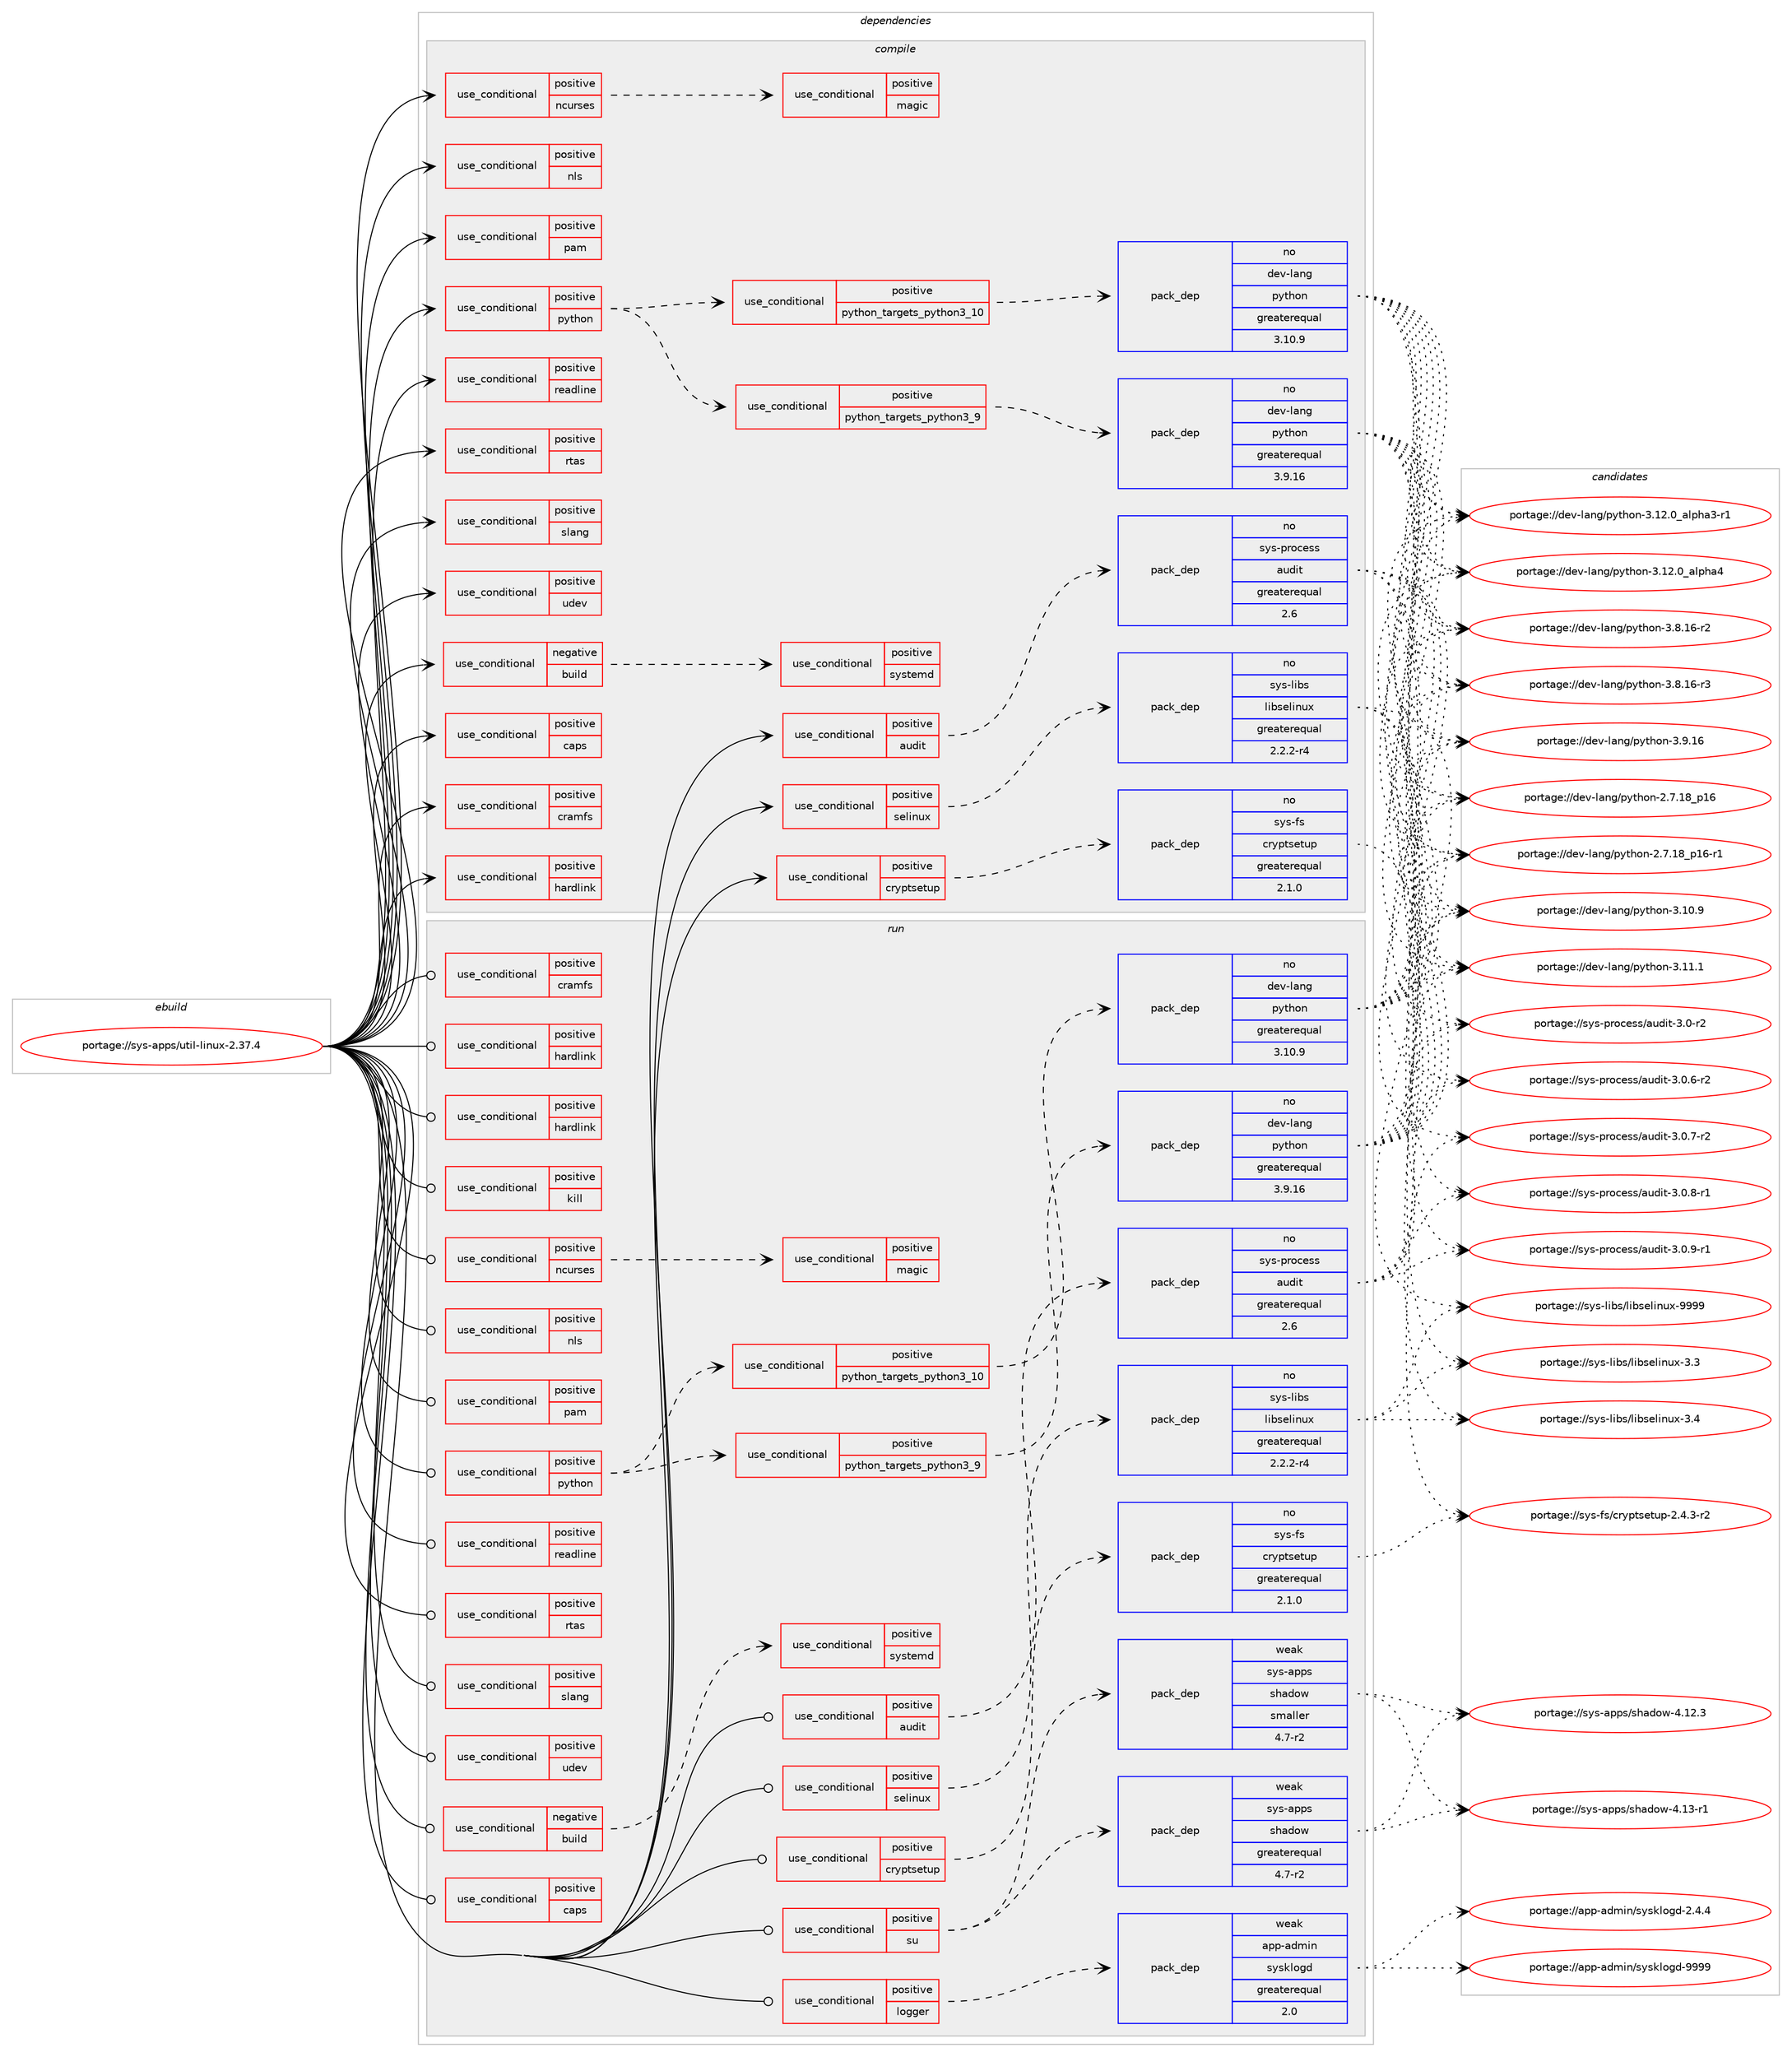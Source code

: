 digraph prolog {

# *************
# Graph options
# *************

newrank=true;
concentrate=true;
compound=true;
graph [rankdir=LR,fontname=Helvetica,fontsize=10,ranksep=1.5];#, ranksep=2.5, nodesep=0.2];
edge  [arrowhead=vee];
node  [fontname=Helvetica,fontsize=10];

# **********
# The ebuild
# **********

subgraph cluster_leftcol {
color=gray;
rank=same;
label=<<i>ebuild</i>>;
id [label="portage://sys-apps/util-linux-2.37.4", color=red, width=4, href="../sys-apps/util-linux-2.37.4.svg"];
}

# ****************
# The dependencies
# ****************

subgraph cluster_midcol {
color=gray;
label=<<i>dependencies</i>>;
subgraph cluster_compile {
fillcolor="#eeeeee";
style=filled;
label=<<i>compile</i>>;
subgraph cond3814 {
dependency5844 [label=<<TABLE BORDER="0" CELLBORDER="1" CELLSPACING="0" CELLPADDING="4"><TR><TD ROWSPAN="3" CELLPADDING="10">use_conditional</TD></TR><TR><TD>negative</TD></TR><TR><TD>build</TD></TR></TABLE>>, shape=none, color=red];
subgraph cond3815 {
dependency5845 [label=<<TABLE BORDER="0" CELLBORDER="1" CELLSPACING="0" CELLPADDING="4"><TR><TD ROWSPAN="3" CELLPADDING="10">use_conditional</TD></TR><TR><TD>positive</TD></TR><TR><TD>systemd</TD></TR></TABLE>>, shape=none, color=red];
# *** BEGIN UNKNOWN DEPENDENCY TYPE (TODO) ***
# dependency5845 -> package_dependency(portage://sys-apps/util-linux-2.37.4,install,no,sys-apps,systemd,none,[,,],[],[])
# *** END UNKNOWN DEPENDENCY TYPE (TODO) ***

}
dependency5844:e -> dependency5845:w [weight=20,style="dashed",arrowhead="vee"];
}
id:e -> dependency5844:w [weight=20,style="solid",arrowhead="vee"];
subgraph cond3816 {
dependency5846 [label=<<TABLE BORDER="0" CELLBORDER="1" CELLSPACING="0" CELLPADDING="4"><TR><TD ROWSPAN="3" CELLPADDING="10">use_conditional</TD></TR><TR><TD>positive</TD></TR><TR><TD>audit</TD></TR></TABLE>>, shape=none, color=red];
subgraph pack1978 {
dependency5847 [label=<<TABLE BORDER="0" CELLBORDER="1" CELLSPACING="0" CELLPADDING="4" WIDTH="220"><TR><TD ROWSPAN="6" CELLPADDING="30">pack_dep</TD></TR><TR><TD WIDTH="110">no</TD></TR><TR><TD>sys-process</TD></TR><TR><TD>audit</TD></TR><TR><TD>greaterequal</TD></TR><TR><TD>2.6</TD></TR></TABLE>>, shape=none, color=blue];
}
dependency5846:e -> dependency5847:w [weight=20,style="dashed",arrowhead="vee"];
}
id:e -> dependency5846:w [weight=20,style="solid",arrowhead="vee"];
subgraph cond3817 {
dependency5848 [label=<<TABLE BORDER="0" CELLBORDER="1" CELLSPACING="0" CELLPADDING="4"><TR><TD ROWSPAN="3" CELLPADDING="10">use_conditional</TD></TR><TR><TD>positive</TD></TR><TR><TD>caps</TD></TR></TABLE>>, shape=none, color=red];
# *** BEGIN UNKNOWN DEPENDENCY TYPE (TODO) ***
# dependency5848 -> package_dependency(portage://sys-apps/util-linux-2.37.4,install,no,sys-libs,libcap-ng,none,[,,],[],[])
# *** END UNKNOWN DEPENDENCY TYPE (TODO) ***

}
id:e -> dependency5848:w [weight=20,style="solid",arrowhead="vee"];
subgraph cond3818 {
dependency5849 [label=<<TABLE BORDER="0" CELLBORDER="1" CELLSPACING="0" CELLPADDING="4"><TR><TD ROWSPAN="3" CELLPADDING="10">use_conditional</TD></TR><TR><TD>positive</TD></TR><TR><TD>cramfs</TD></TR></TABLE>>, shape=none, color=red];
# *** BEGIN UNKNOWN DEPENDENCY TYPE (TODO) ***
# dependency5849 -> package_dependency(portage://sys-apps/util-linux-2.37.4,install,no,sys-libs,zlib,none,[,,],any_same_slot,[])
# *** END UNKNOWN DEPENDENCY TYPE (TODO) ***

}
id:e -> dependency5849:w [weight=20,style="solid",arrowhead="vee"];
subgraph cond3819 {
dependency5850 [label=<<TABLE BORDER="0" CELLBORDER="1" CELLSPACING="0" CELLPADDING="4"><TR><TD ROWSPAN="3" CELLPADDING="10">use_conditional</TD></TR><TR><TD>positive</TD></TR><TR><TD>cryptsetup</TD></TR></TABLE>>, shape=none, color=red];
subgraph pack1979 {
dependency5851 [label=<<TABLE BORDER="0" CELLBORDER="1" CELLSPACING="0" CELLPADDING="4" WIDTH="220"><TR><TD ROWSPAN="6" CELLPADDING="30">pack_dep</TD></TR><TR><TD WIDTH="110">no</TD></TR><TR><TD>sys-fs</TD></TR><TR><TD>cryptsetup</TD></TR><TR><TD>greaterequal</TD></TR><TR><TD>2.1.0</TD></TR></TABLE>>, shape=none, color=blue];
}
dependency5850:e -> dependency5851:w [weight=20,style="dashed",arrowhead="vee"];
}
id:e -> dependency5850:w [weight=20,style="solid",arrowhead="vee"];
subgraph cond3820 {
dependency5852 [label=<<TABLE BORDER="0" CELLBORDER="1" CELLSPACING="0" CELLPADDING="4"><TR><TD ROWSPAN="3" CELLPADDING="10">use_conditional</TD></TR><TR><TD>positive</TD></TR><TR><TD>hardlink</TD></TR></TABLE>>, shape=none, color=red];
# *** BEGIN UNKNOWN DEPENDENCY TYPE (TODO) ***
# dependency5852 -> package_dependency(portage://sys-apps/util-linux-2.37.4,install,no,dev-libs,libpcre2,none,[,,],any_same_slot,[])
# *** END UNKNOWN DEPENDENCY TYPE (TODO) ***

}
id:e -> dependency5852:w [weight=20,style="solid",arrowhead="vee"];
subgraph cond3821 {
dependency5853 [label=<<TABLE BORDER="0" CELLBORDER="1" CELLSPACING="0" CELLPADDING="4"><TR><TD ROWSPAN="3" CELLPADDING="10">use_conditional</TD></TR><TR><TD>positive</TD></TR><TR><TD>ncurses</TD></TR></TABLE>>, shape=none, color=red];
# *** BEGIN UNKNOWN DEPENDENCY TYPE (TODO) ***
# dependency5853 -> package_dependency(portage://sys-apps/util-linux-2.37.4,install,no,sys-libs,ncurses,none,[,,],any_same_slot,[use(optenable(unicode),positive)])
# *** END UNKNOWN DEPENDENCY TYPE (TODO) ***

subgraph cond3822 {
dependency5854 [label=<<TABLE BORDER="0" CELLBORDER="1" CELLSPACING="0" CELLPADDING="4"><TR><TD ROWSPAN="3" CELLPADDING="10">use_conditional</TD></TR><TR><TD>positive</TD></TR><TR><TD>magic</TD></TR></TABLE>>, shape=none, color=red];
# *** BEGIN UNKNOWN DEPENDENCY TYPE (TODO) ***
# dependency5854 -> package_dependency(portage://sys-apps/util-linux-2.37.4,install,no,sys-apps,file,none,[,,],[slot(0),equal],[])
# *** END UNKNOWN DEPENDENCY TYPE (TODO) ***

}
dependency5853:e -> dependency5854:w [weight=20,style="dashed",arrowhead="vee"];
}
id:e -> dependency5853:w [weight=20,style="solid",arrowhead="vee"];
subgraph cond3823 {
dependency5855 [label=<<TABLE BORDER="0" CELLBORDER="1" CELLSPACING="0" CELLPADDING="4"><TR><TD ROWSPAN="3" CELLPADDING="10">use_conditional</TD></TR><TR><TD>positive</TD></TR><TR><TD>nls</TD></TR></TABLE>>, shape=none, color=red];
# *** BEGIN UNKNOWN DEPENDENCY TYPE (TODO) ***
# dependency5855 -> package_dependency(portage://sys-apps/util-linux-2.37.4,install,no,virtual,libintl,none,[,,],[],[use(optenable(abi_x86_32),negative),use(optenable(abi_x86_64),negative),use(optenable(abi_x86_x32),negative),use(optenable(abi_mips_n32),negative),use(optenable(abi_mips_n64),negative),use(optenable(abi_mips_o32),negative),use(optenable(abi_s390_32),negative),use(optenable(abi_s390_64),negative)])
# *** END UNKNOWN DEPENDENCY TYPE (TODO) ***

}
id:e -> dependency5855:w [weight=20,style="solid",arrowhead="vee"];
subgraph cond3824 {
dependency5856 [label=<<TABLE BORDER="0" CELLBORDER="1" CELLSPACING="0" CELLPADDING="4"><TR><TD ROWSPAN="3" CELLPADDING="10">use_conditional</TD></TR><TR><TD>positive</TD></TR><TR><TD>pam</TD></TR></TABLE>>, shape=none, color=red];
# *** BEGIN UNKNOWN DEPENDENCY TYPE (TODO) ***
# dependency5856 -> package_dependency(portage://sys-apps/util-linux-2.37.4,install,no,sys-libs,pam,none,[,,],[],[])
# *** END UNKNOWN DEPENDENCY TYPE (TODO) ***

}
id:e -> dependency5856:w [weight=20,style="solid",arrowhead="vee"];
subgraph cond3825 {
dependency5857 [label=<<TABLE BORDER="0" CELLBORDER="1" CELLSPACING="0" CELLPADDING="4"><TR><TD ROWSPAN="3" CELLPADDING="10">use_conditional</TD></TR><TR><TD>positive</TD></TR><TR><TD>python</TD></TR></TABLE>>, shape=none, color=red];
subgraph cond3826 {
dependency5858 [label=<<TABLE BORDER="0" CELLBORDER="1" CELLSPACING="0" CELLPADDING="4"><TR><TD ROWSPAN="3" CELLPADDING="10">use_conditional</TD></TR><TR><TD>positive</TD></TR><TR><TD>python_targets_python3_9</TD></TR></TABLE>>, shape=none, color=red];
subgraph pack1980 {
dependency5859 [label=<<TABLE BORDER="0" CELLBORDER="1" CELLSPACING="0" CELLPADDING="4" WIDTH="220"><TR><TD ROWSPAN="6" CELLPADDING="30">pack_dep</TD></TR><TR><TD WIDTH="110">no</TD></TR><TR><TD>dev-lang</TD></TR><TR><TD>python</TD></TR><TR><TD>greaterequal</TD></TR><TR><TD>3.9.16</TD></TR></TABLE>>, shape=none, color=blue];
}
dependency5858:e -> dependency5859:w [weight=20,style="dashed",arrowhead="vee"];
}
dependency5857:e -> dependency5858:w [weight=20,style="dashed",arrowhead="vee"];
subgraph cond3827 {
dependency5860 [label=<<TABLE BORDER="0" CELLBORDER="1" CELLSPACING="0" CELLPADDING="4"><TR><TD ROWSPAN="3" CELLPADDING="10">use_conditional</TD></TR><TR><TD>positive</TD></TR><TR><TD>python_targets_python3_10</TD></TR></TABLE>>, shape=none, color=red];
subgraph pack1981 {
dependency5861 [label=<<TABLE BORDER="0" CELLBORDER="1" CELLSPACING="0" CELLPADDING="4" WIDTH="220"><TR><TD ROWSPAN="6" CELLPADDING="30">pack_dep</TD></TR><TR><TD WIDTH="110">no</TD></TR><TR><TD>dev-lang</TD></TR><TR><TD>python</TD></TR><TR><TD>greaterequal</TD></TR><TR><TD>3.10.9</TD></TR></TABLE>>, shape=none, color=blue];
}
dependency5860:e -> dependency5861:w [weight=20,style="dashed",arrowhead="vee"];
}
dependency5857:e -> dependency5860:w [weight=20,style="dashed",arrowhead="vee"];
}
id:e -> dependency5857:w [weight=20,style="solid",arrowhead="vee"];
subgraph cond3828 {
dependency5862 [label=<<TABLE BORDER="0" CELLBORDER="1" CELLSPACING="0" CELLPADDING="4"><TR><TD ROWSPAN="3" CELLPADDING="10">use_conditional</TD></TR><TR><TD>positive</TD></TR><TR><TD>readline</TD></TR></TABLE>>, shape=none, color=red];
# *** BEGIN UNKNOWN DEPENDENCY TYPE (TODO) ***
# dependency5862 -> package_dependency(portage://sys-apps/util-linux-2.37.4,install,no,sys-libs,readline,none,[,,],[slot(0),equal],[])
# *** END UNKNOWN DEPENDENCY TYPE (TODO) ***

}
id:e -> dependency5862:w [weight=20,style="solid",arrowhead="vee"];
subgraph cond3829 {
dependency5863 [label=<<TABLE BORDER="0" CELLBORDER="1" CELLSPACING="0" CELLPADDING="4"><TR><TD ROWSPAN="3" CELLPADDING="10">use_conditional</TD></TR><TR><TD>positive</TD></TR><TR><TD>rtas</TD></TR></TABLE>>, shape=none, color=red];
# *** BEGIN UNKNOWN DEPENDENCY TYPE (TODO) ***
# dependency5863 -> package_dependency(portage://sys-apps/util-linux-2.37.4,install,no,sys-libs,librtas,none,[,,],[],[])
# *** END UNKNOWN DEPENDENCY TYPE (TODO) ***

}
id:e -> dependency5863:w [weight=20,style="solid",arrowhead="vee"];
subgraph cond3830 {
dependency5864 [label=<<TABLE BORDER="0" CELLBORDER="1" CELLSPACING="0" CELLPADDING="4"><TR><TD ROWSPAN="3" CELLPADDING="10">use_conditional</TD></TR><TR><TD>positive</TD></TR><TR><TD>selinux</TD></TR></TABLE>>, shape=none, color=red];
subgraph pack1982 {
dependency5865 [label=<<TABLE BORDER="0" CELLBORDER="1" CELLSPACING="0" CELLPADDING="4" WIDTH="220"><TR><TD ROWSPAN="6" CELLPADDING="30">pack_dep</TD></TR><TR><TD WIDTH="110">no</TD></TR><TR><TD>sys-libs</TD></TR><TR><TD>libselinux</TD></TR><TR><TD>greaterequal</TD></TR><TR><TD>2.2.2-r4</TD></TR></TABLE>>, shape=none, color=blue];
}
dependency5864:e -> dependency5865:w [weight=20,style="dashed",arrowhead="vee"];
}
id:e -> dependency5864:w [weight=20,style="solid",arrowhead="vee"];
subgraph cond3831 {
dependency5866 [label=<<TABLE BORDER="0" CELLBORDER="1" CELLSPACING="0" CELLPADDING="4"><TR><TD ROWSPAN="3" CELLPADDING="10">use_conditional</TD></TR><TR><TD>positive</TD></TR><TR><TD>slang</TD></TR></TABLE>>, shape=none, color=red];
# *** BEGIN UNKNOWN DEPENDENCY TYPE (TODO) ***
# dependency5866 -> package_dependency(portage://sys-apps/util-linux-2.37.4,install,no,sys-libs,slang,none,[,,],[],[])
# *** END UNKNOWN DEPENDENCY TYPE (TODO) ***

}
id:e -> dependency5866:w [weight=20,style="solid",arrowhead="vee"];
subgraph cond3832 {
dependency5867 [label=<<TABLE BORDER="0" CELLBORDER="1" CELLSPACING="0" CELLPADDING="4"><TR><TD ROWSPAN="3" CELLPADDING="10">use_conditional</TD></TR><TR><TD>positive</TD></TR><TR><TD>udev</TD></TR></TABLE>>, shape=none, color=red];
# *** BEGIN UNKNOWN DEPENDENCY TYPE (TODO) ***
# dependency5867 -> package_dependency(portage://sys-apps/util-linux-2.37.4,install,no,virtual,libudev,none,[,,],any_same_slot,[])
# *** END UNKNOWN DEPENDENCY TYPE (TODO) ***

}
id:e -> dependency5867:w [weight=20,style="solid",arrowhead="vee"];
# *** BEGIN UNKNOWN DEPENDENCY TYPE (TODO) ***
# id -> package_dependency(portage://sys-apps/util-linux-2.37.4,install,no,virtual,libcrypt,none,[,,],any_same_slot,[])
# *** END UNKNOWN DEPENDENCY TYPE (TODO) ***

# *** BEGIN UNKNOWN DEPENDENCY TYPE (TODO) ***
# id -> package_dependency(portage://sys-apps/util-linux-2.37.4,install,no,virtual,os-headers,none,[,,],[],[])
# *** END UNKNOWN DEPENDENCY TYPE (TODO) ***

}
subgraph cluster_compileandrun {
fillcolor="#eeeeee";
style=filled;
label=<<i>compile and run</i>>;
}
subgraph cluster_run {
fillcolor="#eeeeee";
style=filled;
label=<<i>run</i>>;
subgraph cond3833 {
dependency5868 [label=<<TABLE BORDER="0" CELLBORDER="1" CELLSPACING="0" CELLPADDING="4"><TR><TD ROWSPAN="3" CELLPADDING="10">use_conditional</TD></TR><TR><TD>negative</TD></TR><TR><TD>build</TD></TR></TABLE>>, shape=none, color=red];
subgraph cond3834 {
dependency5869 [label=<<TABLE BORDER="0" CELLBORDER="1" CELLSPACING="0" CELLPADDING="4"><TR><TD ROWSPAN="3" CELLPADDING="10">use_conditional</TD></TR><TR><TD>positive</TD></TR><TR><TD>systemd</TD></TR></TABLE>>, shape=none, color=red];
# *** BEGIN UNKNOWN DEPENDENCY TYPE (TODO) ***
# dependency5869 -> package_dependency(portage://sys-apps/util-linux-2.37.4,run,no,sys-apps,systemd,none,[,,],[],[])
# *** END UNKNOWN DEPENDENCY TYPE (TODO) ***

}
dependency5868:e -> dependency5869:w [weight=20,style="dashed",arrowhead="vee"];
}
id:e -> dependency5868:w [weight=20,style="solid",arrowhead="odot"];
subgraph cond3835 {
dependency5870 [label=<<TABLE BORDER="0" CELLBORDER="1" CELLSPACING="0" CELLPADDING="4"><TR><TD ROWSPAN="3" CELLPADDING="10">use_conditional</TD></TR><TR><TD>positive</TD></TR><TR><TD>audit</TD></TR></TABLE>>, shape=none, color=red];
subgraph pack1983 {
dependency5871 [label=<<TABLE BORDER="0" CELLBORDER="1" CELLSPACING="0" CELLPADDING="4" WIDTH="220"><TR><TD ROWSPAN="6" CELLPADDING="30">pack_dep</TD></TR><TR><TD WIDTH="110">no</TD></TR><TR><TD>sys-process</TD></TR><TR><TD>audit</TD></TR><TR><TD>greaterequal</TD></TR><TR><TD>2.6</TD></TR></TABLE>>, shape=none, color=blue];
}
dependency5870:e -> dependency5871:w [weight=20,style="dashed",arrowhead="vee"];
}
id:e -> dependency5870:w [weight=20,style="solid",arrowhead="odot"];
subgraph cond3836 {
dependency5872 [label=<<TABLE BORDER="0" CELLBORDER="1" CELLSPACING="0" CELLPADDING="4"><TR><TD ROWSPAN="3" CELLPADDING="10">use_conditional</TD></TR><TR><TD>positive</TD></TR><TR><TD>caps</TD></TR></TABLE>>, shape=none, color=red];
# *** BEGIN UNKNOWN DEPENDENCY TYPE (TODO) ***
# dependency5872 -> package_dependency(portage://sys-apps/util-linux-2.37.4,run,no,sys-libs,libcap-ng,none,[,,],[],[])
# *** END UNKNOWN DEPENDENCY TYPE (TODO) ***

}
id:e -> dependency5872:w [weight=20,style="solid",arrowhead="odot"];
subgraph cond3837 {
dependency5873 [label=<<TABLE BORDER="0" CELLBORDER="1" CELLSPACING="0" CELLPADDING="4"><TR><TD ROWSPAN="3" CELLPADDING="10">use_conditional</TD></TR><TR><TD>positive</TD></TR><TR><TD>cramfs</TD></TR></TABLE>>, shape=none, color=red];
# *** BEGIN UNKNOWN DEPENDENCY TYPE (TODO) ***
# dependency5873 -> package_dependency(portage://sys-apps/util-linux-2.37.4,run,no,sys-libs,zlib,none,[,,],any_same_slot,[])
# *** END UNKNOWN DEPENDENCY TYPE (TODO) ***

}
id:e -> dependency5873:w [weight=20,style="solid",arrowhead="odot"];
subgraph cond3838 {
dependency5874 [label=<<TABLE BORDER="0" CELLBORDER="1" CELLSPACING="0" CELLPADDING="4"><TR><TD ROWSPAN="3" CELLPADDING="10">use_conditional</TD></TR><TR><TD>positive</TD></TR><TR><TD>cryptsetup</TD></TR></TABLE>>, shape=none, color=red];
subgraph pack1984 {
dependency5875 [label=<<TABLE BORDER="0" CELLBORDER="1" CELLSPACING="0" CELLPADDING="4" WIDTH="220"><TR><TD ROWSPAN="6" CELLPADDING="30">pack_dep</TD></TR><TR><TD WIDTH="110">no</TD></TR><TR><TD>sys-fs</TD></TR><TR><TD>cryptsetup</TD></TR><TR><TD>greaterequal</TD></TR><TR><TD>2.1.0</TD></TR></TABLE>>, shape=none, color=blue];
}
dependency5874:e -> dependency5875:w [weight=20,style="dashed",arrowhead="vee"];
}
id:e -> dependency5874:w [weight=20,style="solid",arrowhead="odot"];
subgraph cond3839 {
dependency5876 [label=<<TABLE BORDER="0" CELLBORDER="1" CELLSPACING="0" CELLPADDING="4"><TR><TD ROWSPAN="3" CELLPADDING="10">use_conditional</TD></TR><TR><TD>positive</TD></TR><TR><TD>hardlink</TD></TR></TABLE>>, shape=none, color=red];
# *** BEGIN UNKNOWN DEPENDENCY TYPE (TODO) ***
# dependency5876 -> package_dependency(portage://sys-apps/util-linux-2.37.4,run,no,dev-libs,libpcre2,none,[,,],any_same_slot,[])
# *** END UNKNOWN DEPENDENCY TYPE (TODO) ***

}
id:e -> dependency5876:w [weight=20,style="solid",arrowhead="odot"];
subgraph cond3840 {
dependency5877 [label=<<TABLE BORDER="0" CELLBORDER="1" CELLSPACING="0" CELLPADDING="4"><TR><TD ROWSPAN="3" CELLPADDING="10">use_conditional</TD></TR><TR><TD>positive</TD></TR><TR><TD>hardlink</TD></TR></TABLE>>, shape=none, color=red];
# *** BEGIN UNKNOWN DEPENDENCY TYPE (TODO) ***
# dependency5877 -> package_dependency(portage://sys-apps/util-linux-2.37.4,run,weak,app-arch,hardlink,none,[,,],[],[])
# *** END UNKNOWN DEPENDENCY TYPE (TODO) ***

}
id:e -> dependency5877:w [weight=20,style="solid",arrowhead="odot"];
subgraph cond3841 {
dependency5878 [label=<<TABLE BORDER="0" CELLBORDER="1" CELLSPACING="0" CELLPADDING="4"><TR><TD ROWSPAN="3" CELLPADDING="10">use_conditional</TD></TR><TR><TD>positive</TD></TR><TR><TD>kill</TD></TR></TABLE>>, shape=none, color=red];
# *** BEGIN UNKNOWN DEPENDENCY TYPE (TODO) ***
# dependency5878 -> package_dependency(portage://sys-apps/util-linux-2.37.4,run,weak,sys-apps,coreutils,none,[,,],[],[use(enable(kill),none)])
# *** END UNKNOWN DEPENDENCY TYPE (TODO) ***

# *** BEGIN UNKNOWN DEPENDENCY TYPE (TODO) ***
# dependency5878 -> package_dependency(portage://sys-apps/util-linux-2.37.4,run,weak,sys-process,procps,none,[,,],[],[use(enable(kill),none)])
# *** END UNKNOWN DEPENDENCY TYPE (TODO) ***

}
id:e -> dependency5878:w [weight=20,style="solid",arrowhead="odot"];
subgraph cond3842 {
dependency5879 [label=<<TABLE BORDER="0" CELLBORDER="1" CELLSPACING="0" CELLPADDING="4"><TR><TD ROWSPAN="3" CELLPADDING="10">use_conditional</TD></TR><TR><TD>positive</TD></TR><TR><TD>logger</TD></TR></TABLE>>, shape=none, color=red];
subgraph pack1985 {
dependency5880 [label=<<TABLE BORDER="0" CELLBORDER="1" CELLSPACING="0" CELLPADDING="4" WIDTH="220"><TR><TD ROWSPAN="6" CELLPADDING="30">pack_dep</TD></TR><TR><TD WIDTH="110">weak</TD></TR><TR><TD>app-admin</TD></TR><TR><TD>sysklogd</TD></TR><TR><TD>greaterequal</TD></TR><TR><TD>2.0</TD></TR></TABLE>>, shape=none, color=blue];
}
dependency5879:e -> dependency5880:w [weight=20,style="dashed",arrowhead="vee"];
}
id:e -> dependency5879:w [weight=20,style="solid",arrowhead="odot"];
subgraph cond3843 {
dependency5881 [label=<<TABLE BORDER="0" CELLBORDER="1" CELLSPACING="0" CELLPADDING="4"><TR><TD ROWSPAN="3" CELLPADDING="10">use_conditional</TD></TR><TR><TD>positive</TD></TR><TR><TD>ncurses</TD></TR></TABLE>>, shape=none, color=red];
# *** BEGIN UNKNOWN DEPENDENCY TYPE (TODO) ***
# dependency5881 -> package_dependency(portage://sys-apps/util-linux-2.37.4,run,no,sys-libs,ncurses,none,[,,],any_same_slot,[use(optenable(unicode),positive)])
# *** END UNKNOWN DEPENDENCY TYPE (TODO) ***

subgraph cond3844 {
dependency5882 [label=<<TABLE BORDER="0" CELLBORDER="1" CELLSPACING="0" CELLPADDING="4"><TR><TD ROWSPAN="3" CELLPADDING="10">use_conditional</TD></TR><TR><TD>positive</TD></TR><TR><TD>magic</TD></TR></TABLE>>, shape=none, color=red];
# *** BEGIN UNKNOWN DEPENDENCY TYPE (TODO) ***
# dependency5882 -> package_dependency(portage://sys-apps/util-linux-2.37.4,run,no,sys-apps,file,none,[,,],[slot(0),equal],[])
# *** END UNKNOWN DEPENDENCY TYPE (TODO) ***

}
dependency5881:e -> dependency5882:w [weight=20,style="dashed",arrowhead="vee"];
}
id:e -> dependency5881:w [weight=20,style="solid",arrowhead="odot"];
subgraph cond3845 {
dependency5883 [label=<<TABLE BORDER="0" CELLBORDER="1" CELLSPACING="0" CELLPADDING="4"><TR><TD ROWSPAN="3" CELLPADDING="10">use_conditional</TD></TR><TR><TD>positive</TD></TR><TR><TD>nls</TD></TR></TABLE>>, shape=none, color=red];
# *** BEGIN UNKNOWN DEPENDENCY TYPE (TODO) ***
# dependency5883 -> package_dependency(portage://sys-apps/util-linux-2.37.4,run,no,virtual,libintl,none,[,,],[],[use(optenable(abi_x86_32),negative),use(optenable(abi_x86_64),negative),use(optenable(abi_x86_x32),negative),use(optenable(abi_mips_n32),negative),use(optenable(abi_mips_n64),negative),use(optenable(abi_mips_o32),negative),use(optenable(abi_s390_32),negative),use(optenable(abi_s390_64),negative)])
# *** END UNKNOWN DEPENDENCY TYPE (TODO) ***

}
id:e -> dependency5883:w [weight=20,style="solid",arrowhead="odot"];
subgraph cond3846 {
dependency5884 [label=<<TABLE BORDER="0" CELLBORDER="1" CELLSPACING="0" CELLPADDING="4"><TR><TD ROWSPAN="3" CELLPADDING="10">use_conditional</TD></TR><TR><TD>positive</TD></TR><TR><TD>pam</TD></TR></TABLE>>, shape=none, color=red];
# *** BEGIN UNKNOWN DEPENDENCY TYPE (TODO) ***
# dependency5884 -> package_dependency(portage://sys-apps/util-linux-2.37.4,run,no,sys-libs,pam,none,[,,],[],[])
# *** END UNKNOWN DEPENDENCY TYPE (TODO) ***

}
id:e -> dependency5884:w [weight=20,style="solid",arrowhead="odot"];
subgraph cond3847 {
dependency5885 [label=<<TABLE BORDER="0" CELLBORDER="1" CELLSPACING="0" CELLPADDING="4"><TR><TD ROWSPAN="3" CELLPADDING="10">use_conditional</TD></TR><TR><TD>positive</TD></TR><TR><TD>python</TD></TR></TABLE>>, shape=none, color=red];
subgraph cond3848 {
dependency5886 [label=<<TABLE BORDER="0" CELLBORDER="1" CELLSPACING="0" CELLPADDING="4"><TR><TD ROWSPAN="3" CELLPADDING="10">use_conditional</TD></TR><TR><TD>positive</TD></TR><TR><TD>python_targets_python3_9</TD></TR></TABLE>>, shape=none, color=red];
subgraph pack1986 {
dependency5887 [label=<<TABLE BORDER="0" CELLBORDER="1" CELLSPACING="0" CELLPADDING="4" WIDTH="220"><TR><TD ROWSPAN="6" CELLPADDING="30">pack_dep</TD></TR><TR><TD WIDTH="110">no</TD></TR><TR><TD>dev-lang</TD></TR><TR><TD>python</TD></TR><TR><TD>greaterequal</TD></TR><TR><TD>3.9.16</TD></TR></TABLE>>, shape=none, color=blue];
}
dependency5886:e -> dependency5887:w [weight=20,style="dashed",arrowhead="vee"];
}
dependency5885:e -> dependency5886:w [weight=20,style="dashed",arrowhead="vee"];
subgraph cond3849 {
dependency5888 [label=<<TABLE BORDER="0" CELLBORDER="1" CELLSPACING="0" CELLPADDING="4"><TR><TD ROWSPAN="3" CELLPADDING="10">use_conditional</TD></TR><TR><TD>positive</TD></TR><TR><TD>python_targets_python3_10</TD></TR></TABLE>>, shape=none, color=red];
subgraph pack1987 {
dependency5889 [label=<<TABLE BORDER="0" CELLBORDER="1" CELLSPACING="0" CELLPADDING="4" WIDTH="220"><TR><TD ROWSPAN="6" CELLPADDING="30">pack_dep</TD></TR><TR><TD WIDTH="110">no</TD></TR><TR><TD>dev-lang</TD></TR><TR><TD>python</TD></TR><TR><TD>greaterequal</TD></TR><TR><TD>3.10.9</TD></TR></TABLE>>, shape=none, color=blue];
}
dependency5888:e -> dependency5889:w [weight=20,style="dashed",arrowhead="vee"];
}
dependency5885:e -> dependency5888:w [weight=20,style="dashed",arrowhead="vee"];
}
id:e -> dependency5885:w [weight=20,style="solid",arrowhead="odot"];
subgraph cond3850 {
dependency5890 [label=<<TABLE BORDER="0" CELLBORDER="1" CELLSPACING="0" CELLPADDING="4"><TR><TD ROWSPAN="3" CELLPADDING="10">use_conditional</TD></TR><TR><TD>positive</TD></TR><TR><TD>readline</TD></TR></TABLE>>, shape=none, color=red];
# *** BEGIN UNKNOWN DEPENDENCY TYPE (TODO) ***
# dependency5890 -> package_dependency(portage://sys-apps/util-linux-2.37.4,run,no,sys-libs,readline,none,[,,],[slot(0),equal],[])
# *** END UNKNOWN DEPENDENCY TYPE (TODO) ***

}
id:e -> dependency5890:w [weight=20,style="solid",arrowhead="odot"];
subgraph cond3851 {
dependency5891 [label=<<TABLE BORDER="0" CELLBORDER="1" CELLSPACING="0" CELLPADDING="4"><TR><TD ROWSPAN="3" CELLPADDING="10">use_conditional</TD></TR><TR><TD>positive</TD></TR><TR><TD>rtas</TD></TR></TABLE>>, shape=none, color=red];
# *** BEGIN UNKNOWN DEPENDENCY TYPE (TODO) ***
# dependency5891 -> package_dependency(portage://sys-apps/util-linux-2.37.4,run,no,sys-libs,librtas,none,[,,],[],[])
# *** END UNKNOWN DEPENDENCY TYPE (TODO) ***

}
id:e -> dependency5891:w [weight=20,style="solid",arrowhead="odot"];
subgraph cond3852 {
dependency5892 [label=<<TABLE BORDER="0" CELLBORDER="1" CELLSPACING="0" CELLPADDING="4"><TR><TD ROWSPAN="3" CELLPADDING="10">use_conditional</TD></TR><TR><TD>positive</TD></TR><TR><TD>selinux</TD></TR></TABLE>>, shape=none, color=red];
subgraph pack1988 {
dependency5893 [label=<<TABLE BORDER="0" CELLBORDER="1" CELLSPACING="0" CELLPADDING="4" WIDTH="220"><TR><TD ROWSPAN="6" CELLPADDING="30">pack_dep</TD></TR><TR><TD WIDTH="110">no</TD></TR><TR><TD>sys-libs</TD></TR><TR><TD>libselinux</TD></TR><TR><TD>greaterequal</TD></TR><TR><TD>2.2.2-r4</TD></TR></TABLE>>, shape=none, color=blue];
}
dependency5892:e -> dependency5893:w [weight=20,style="dashed",arrowhead="vee"];
}
id:e -> dependency5892:w [weight=20,style="solid",arrowhead="odot"];
subgraph cond3853 {
dependency5894 [label=<<TABLE BORDER="0" CELLBORDER="1" CELLSPACING="0" CELLPADDING="4"><TR><TD ROWSPAN="3" CELLPADDING="10">use_conditional</TD></TR><TR><TD>positive</TD></TR><TR><TD>slang</TD></TR></TABLE>>, shape=none, color=red];
# *** BEGIN UNKNOWN DEPENDENCY TYPE (TODO) ***
# dependency5894 -> package_dependency(portage://sys-apps/util-linux-2.37.4,run,no,sys-libs,slang,none,[,,],[],[])
# *** END UNKNOWN DEPENDENCY TYPE (TODO) ***

}
id:e -> dependency5894:w [weight=20,style="solid",arrowhead="odot"];
subgraph cond3854 {
dependency5895 [label=<<TABLE BORDER="0" CELLBORDER="1" CELLSPACING="0" CELLPADDING="4"><TR><TD ROWSPAN="3" CELLPADDING="10">use_conditional</TD></TR><TR><TD>positive</TD></TR><TR><TD>su</TD></TR></TABLE>>, shape=none, color=red];
subgraph pack1989 {
dependency5896 [label=<<TABLE BORDER="0" CELLBORDER="1" CELLSPACING="0" CELLPADDING="4" WIDTH="220"><TR><TD ROWSPAN="6" CELLPADDING="30">pack_dep</TD></TR><TR><TD WIDTH="110">weak</TD></TR><TR><TD>sys-apps</TD></TR><TR><TD>shadow</TD></TR><TR><TD>smaller</TD></TR><TR><TD>4.7-r2</TD></TR></TABLE>>, shape=none, color=blue];
}
dependency5895:e -> dependency5896:w [weight=20,style="dashed",arrowhead="vee"];
subgraph pack1990 {
dependency5897 [label=<<TABLE BORDER="0" CELLBORDER="1" CELLSPACING="0" CELLPADDING="4" WIDTH="220"><TR><TD ROWSPAN="6" CELLPADDING="30">pack_dep</TD></TR><TR><TD WIDTH="110">weak</TD></TR><TR><TD>sys-apps</TD></TR><TR><TD>shadow</TD></TR><TR><TD>greaterequal</TD></TR><TR><TD>4.7-r2</TD></TR></TABLE>>, shape=none, color=blue];
}
dependency5895:e -> dependency5897:w [weight=20,style="dashed",arrowhead="vee"];
}
id:e -> dependency5895:w [weight=20,style="solid",arrowhead="odot"];
subgraph cond3855 {
dependency5898 [label=<<TABLE BORDER="0" CELLBORDER="1" CELLSPACING="0" CELLPADDING="4"><TR><TD ROWSPAN="3" CELLPADDING="10">use_conditional</TD></TR><TR><TD>positive</TD></TR><TR><TD>udev</TD></TR></TABLE>>, shape=none, color=red];
# *** BEGIN UNKNOWN DEPENDENCY TYPE (TODO) ***
# dependency5898 -> package_dependency(portage://sys-apps/util-linux-2.37.4,run,no,virtual,libudev,none,[,,],any_same_slot,[])
# *** END UNKNOWN DEPENDENCY TYPE (TODO) ***

}
id:e -> dependency5898:w [weight=20,style="solid",arrowhead="odot"];
# *** BEGIN UNKNOWN DEPENDENCY TYPE (TODO) ***
# id -> package_dependency(portage://sys-apps/util-linux-2.37.4,run,no,virtual,libcrypt,none,[,,],any_same_slot,[])
# *** END UNKNOWN DEPENDENCY TYPE (TODO) ***

# *** BEGIN UNKNOWN DEPENDENCY TYPE (TODO) ***
# id -> package_dependency(portage://sys-apps/util-linux-2.37.4,run,weak,net-wireless,rfkill,none,[,,],[],[])
# *** END UNKNOWN DEPENDENCY TYPE (TODO) ***

}
}

# **************
# The candidates
# **************

subgraph cluster_choices {
rank=same;
color=gray;
label=<<i>candidates</i>>;

subgraph choice1978 {
color=black;
nodesep=1;
choice11512111545112114111991011151154797117100105116455146484511450 [label="portage://sys-process/audit-3.0-r2", color=red, width=4,href="../sys-process/audit-3.0-r2.svg"];
choice115121115451121141119910111511547971171001051164551464846544511450 [label="portage://sys-process/audit-3.0.6-r2", color=red, width=4,href="../sys-process/audit-3.0.6-r2.svg"];
choice115121115451121141119910111511547971171001051164551464846554511450 [label="portage://sys-process/audit-3.0.7-r2", color=red, width=4,href="../sys-process/audit-3.0.7-r2.svg"];
choice115121115451121141119910111511547971171001051164551464846564511449 [label="portage://sys-process/audit-3.0.8-r1", color=red, width=4,href="../sys-process/audit-3.0.8-r1.svg"];
choice115121115451121141119910111511547971171001051164551464846574511449 [label="portage://sys-process/audit-3.0.9-r1", color=red, width=4,href="../sys-process/audit-3.0.9-r1.svg"];
dependency5847:e -> choice11512111545112114111991011151154797117100105116455146484511450:w [style=dotted,weight="100"];
dependency5847:e -> choice115121115451121141119910111511547971171001051164551464846544511450:w [style=dotted,weight="100"];
dependency5847:e -> choice115121115451121141119910111511547971171001051164551464846554511450:w [style=dotted,weight="100"];
dependency5847:e -> choice115121115451121141119910111511547971171001051164551464846564511449:w [style=dotted,weight="100"];
dependency5847:e -> choice115121115451121141119910111511547971171001051164551464846574511449:w [style=dotted,weight="100"];
}
subgraph choice1979 {
color=black;
nodesep=1;
choice1151211154510211547991141211121161151011161171124550465246514511450 [label="portage://sys-fs/cryptsetup-2.4.3-r2", color=red, width=4,href="../sys-fs/cryptsetup-2.4.3-r2.svg"];
dependency5851:e -> choice1151211154510211547991141211121161151011161171124550465246514511450:w [style=dotted,weight="100"];
}
subgraph choice1980 {
color=black;
nodesep=1;
choice10010111845108971101034711212111610411111045504655464956951124954 [label="portage://dev-lang/python-2.7.18_p16", color=red, width=4,href="../dev-lang/python-2.7.18_p16.svg"];
choice100101118451089711010347112121116104111110455046554649569511249544511449 [label="portage://dev-lang/python-2.7.18_p16-r1", color=red, width=4,href="../dev-lang/python-2.7.18_p16-r1.svg"];
choice10010111845108971101034711212111610411111045514649484657 [label="portage://dev-lang/python-3.10.9", color=red, width=4,href="../dev-lang/python-3.10.9.svg"];
choice10010111845108971101034711212111610411111045514649494649 [label="portage://dev-lang/python-3.11.1", color=red, width=4,href="../dev-lang/python-3.11.1.svg"];
choice10010111845108971101034711212111610411111045514649504648959710811210497514511449 [label="portage://dev-lang/python-3.12.0_alpha3-r1", color=red, width=4,href="../dev-lang/python-3.12.0_alpha3-r1.svg"];
choice1001011184510897110103471121211161041111104551464950464895971081121049752 [label="portage://dev-lang/python-3.12.0_alpha4", color=red, width=4,href="../dev-lang/python-3.12.0_alpha4.svg"];
choice100101118451089711010347112121116104111110455146564649544511450 [label="portage://dev-lang/python-3.8.16-r2", color=red, width=4,href="../dev-lang/python-3.8.16-r2.svg"];
choice100101118451089711010347112121116104111110455146564649544511451 [label="portage://dev-lang/python-3.8.16-r3", color=red, width=4,href="../dev-lang/python-3.8.16-r3.svg"];
choice10010111845108971101034711212111610411111045514657464954 [label="portage://dev-lang/python-3.9.16", color=red, width=4,href="../dev-lang/python-3.9.16.svg"];
dependency5859:e -> choice10010111845108971101034711212111610411111045504655464956951124954:w [style=dotted,weight="100"];
dependency5859:e -> choice100101118451089711010347112121116104111110455046554649569511249544511449:w [style=dotted,weight="100"];
dependency5859:e -> choice10010111845108971101034711212111610411111045514649484657:w [style=dotted,weight="100"];
dependency5859:e -> choice10010111845108971101034711212111610411111045514649494649:w [style=dotted,weight="100"];
dependency5859:e -> choice10010111845108971101034711212111610411111045514649504648959710811210497514511449:w [style=dotted,weight="100"];
dependency5859:e -> choice1001011184510897110103471121211161041111104551464950464895971081121049752:w [style=dotted,weight="100"];
dependency5859:e -> choice100101118451089711010347112121116104111110455146564649544511450:w [style=dotted,weight="100"];
dependency5859:e -> choice100101118451089711010347112121116104111110455146564649544511451:w [style=dotted,weight="100"];
dependency5859:e -> choice10010111845108971101034711212111610411111045514657464954:w [style=dotted,weight="100"];
}
subgraph choice1981 {
color=black;
nodesep=1;
choice10010111845108971101034711212111610411111045504655464956951124954 [label="portage://dev-lang/python-2.7.18_p16", color=red, width=4,href="../dev-lang/python-2.7.18_p16.svg"];
choice100101118451089711010347112121116104111110455046554649569511249544511449 [label="portage://dev-lang/python-2.7.18_p16-r1", color=red, width=4,href="../dev-lang/python-2.7.18_p16-r1.svg"];
choice10010111845108971101034711212111610411111045514649484657 [label="portage://dev-lang/python-3.10.9", color=red, width=4,href="../dev-lang/python-3.10.9.svg"];
choice10010111845108971101034711212111610411111045514649494649 [label="portage://dev-lang/python-3.11.1", color=red, width=4,href="../dev-lang/python-3.11.1.svg"];
choice10010111845108971101034711212111610411111045514649504648959710811210497514511449 [label="portage://dev-lang/python-3.12.0_alpha3-r1", color=red, width=4,href="../dev-lang/python-3.12.0_alpha3-r1.svg"];
choice1001011184510897110103471121211161041111104551464950464895971081121049752 [label="portage://dev-lang/python-3.12.0_alpha4", color=red, width=4,href="../dev-lang/python-3.12.0_alpha4.svg"];
choice100101118451089711010347112121116104111110455146564649544511450 [label="portage://dev-lang/python-3.8.16-r2", color=red, width=4,href="../dev-lang/python-3.8.16-r2.svg"];
choice100101118451089711010347112121116104111110455146564649544511451 [label="portage://dev-lang/python-3.8.16-r3", color=red, width=4,href="../dev-lang/python-3.8.16-r3.svg"];
choice10010111845108971101034711212111610411111045514657464954 [label="portage://dev-lang/python-3.9.16", color=red, width=4,href="../dev-lang/python-3.9.16.svg"];
dependency5861:e -> choice10010111845108971101034711212111610411111045504655464956951124954:w [style=dotted,weight="100"];
dependency5861:e -> choice100101118451089711010347112121116104111110455046554649569511249544511449:w [style=dotted,weight="100"];
dependency5861:e -> choice10010111845108971101034711212111610411111045514649484657:w [style=dotted,weight="100"];
dependency5861:e -> choice10010111845108971101034711212111610411111045514649494649:w [style=dotted,weight="100"];
dependency5861:e -> choice10010111845108971101034711212111610411111045514649504648959710811210497514511449:w [style=dotted,weight="100"];
dependency5861:e -> choice1001011184510897110103471121211161041111104551464950464895971081121049752:w [style=dotted,weight="100"];
dependency5861:e -> choice100101118451089711010347112121116104111110455146564649544511450:w [style=dotted,weight="100"];
dependency5861:e -> choice100101118451089711010347112121116104111110455146564649544511451:w [style=dotted,weight="100"];
dependency5861:e -> choice10010111845108971101034711212111610411111045514657464954:w [style=dotted,weight="100"];
}
subgraph choice1982 {
color=black;
nodesep=1;
choice1151211154510810598115471081059811510110810511011712045514651 [label="portage://sys-libs/libselinux-3.3", color=red, width=4,href="../sys-libs/libselinux-3.3.svg"];
choice1151211154510810598115471081059811510110810511011712045514652 [label="portage://sys-libs/libselinux-3.4", color=red, width=4,href="../sys-libs/libselinux-3.4.svg"];
choice115121115451081059811547108105981151011081051101171204557575757 [label="portage://sys-libs/libselinux-9999", color=red, width=4,href="../sys-libs/libselinux-9999.svg"];
dependency5865:e -> choice1151211154510810598115471081059811510110810511011712045514651:w [style=dotted,weight="100"];
dependency5865:e -> choice1151211154510810598115471081059811510110810511011712045514652:w [style=dotted,weight="100"];
dependency5865:e -> choice115121115451081059811547108105981151011081051101171204557575757:w [style=dotted,weight="100"];
}
subgraph choice1983 {
color=black;
nodesep=1;
choice11512111545112114111991011151154797117100105116455146484511450 [label="portage://sys-process/audit-3.0-r2", color=red, width=4,href="../sys-process/audit-3.0-r2.svg"];
choice115121115451121141119910111511547971171001051164551464846544511450 [label="portage://sys-process/audit-3.0.6-r2", color=red, width=4,href="../sys-process/audit-3.0.6-r2.svg"];
choice115121115451121141119910111511547971171001051164551464846554511450 [label="portage://sys-process/audit-3.0.7-r2", color=red, width=4,href="../sys-process/audit-3.0.7-r2.svg"];
choice115121115451121141119910111511547971171001051164551464846564511449 [label="portage://sys-process/audit-3.0.8-r1", color=red, width=4,href="../sys-process/audit-3.0.8-r1.svg"];
choice115121115451121141119910111511547971171001051164551464846574511449 [label="portage://sys-process/audit-3.0.9-r1", color=red, width=4,href="../sys-process/audit-3.0.9-r1.svg"];
dependency5871:e -> choice11512111545112114111991011151154797117100105116455146484511450:w [style=dotted,weight="100"];
dependency5871:e -> choice115121115451121141119910111511547971171001051164551464846544511450:w [style=dotted,weight="100"];
dependency5871:e -> choice115121115451121141119910111511547971171001051164551464846554511450:w [style=dotted,weight="100"];
dependency5871:e -> choice115121115451121141119910111511547971171001051164551464846564511449:w [style=dotted,weight="100"];
dependency5871:e -> choice115121115451121141119910111511547971171001051164551464846574511449:w [style=dotted,weight="100"];
}
subgraph choice1984 {
color=black;
nodesep=1;
choice1151211154510211547991141211121161151011161171124550465246514511450 [label="portage://sys-fs/cryptsetup-2.4.3-r2", color=red, width=4,href="../sys-fs/cryptsetup-2.4.3-r2.svg"];
dependency5875:e -> choice1151211154510211547991141211121161151011161171124550465246514511450:w [style=dotted,weight="100"];
}
subgraph choice1985 {
color=black;
nodesep=1;
choice97112112459710010910511047115121115107108111103100455046524652 [label="portage://app-admin/sysklogd-2.4.4", color=red, width=4,href="../app-admin/sysklogd-2.4.4.svg"];
choice971121124597100109105110471151211151071081111031004557575757 [label="portage://app-admin/sysklogd-9999", color=red, width=4,href="../app-admin/sysklogd-9999.svg"];
dependency5880:e -> choice97112112459710010910511047115121115107108111103100455046524652:w [style=dotted,weight="100"];
dependency5880:e -> choice971121124597100109105110471151211151071081111031004557575757:w [style=dotted,weight="100"];
}
subgraph choice1986 {
color=black;
nodesep=1;
choice10010111845108971101034711212111610411111045504655464956951124954 [label="portage://dev-lang/python-2.7.18_p16", color=red, width=4,href="../dev-lang/python-2.7.18_p16.svg"];
choice100101118451089711010347112121116104111110455046554649569511249544511449 [label="portage://dev-lang/python-2.7.18_p16-r1", color=red, width=4,href="../dev-lang/python-2.7.18_p16-r1.svg"];
choice10010111845108971101034711212111610411111045514649484657 [label="portage://dev-lang/python-3.10.9", color=red, width=4,href="../dev-lang/python-3.10.9.svg"];
choice10010111845108971101034711212111610411111045514649494649 [label="portage://dev-lang/python-3.11.1", color=red, width=4,href="../dev-lang/python-3.11.1.svg"];
choice10010111845108971101034711212111610411111045514649504648959710811210497514511449 [label="portage://dev-lang/python-3.12.0_alpha3-r1", color=red, width=4,href="../dev-lang/python-3.12.0_alpha3-r1.svg"];
choice1001011184510897110103471121211161041111104551464950464895971081121049752 [label="portage://dev-lang/python-3.12.0_alpha4", color=red, width=4,href="../dev-lang/python-3.12.0_alpha4.svg"];
choice100101118451089711010347112121116104111110455146564649544511450 [label="portage://dev-lang/python-3.8.16-r2", color=red, width=4,href="../dev-lang/python-3.8.16-r2.svg"];
choice100101118451089711010347112121116104111110455146564649544511451 [label="portage://dev-lang/python-3.8.16-r3", color=red, width=4,href="../dev-lang/python-3.8.16-r3.svg"];
choice10010111845108971101034711212111610411111045514657464954 [label="portage://dev-lang/python-3.9.16", color=red, width=4,href="../dev-lang/python-3.9.16.svg"];
dependency5887:e -> choice10010111845108971101034711212111610411111045504655464956951124954:w [style=dotted,weight="100"];
dependency5887:e -> choice100101118451089711010347112121116104111110455046554649569511249544511449:w [style=dotted,weight="100"];
dependency5887:e -> choice10010111845108971101034711212111610411111045514649484657:w [style=dotted,weight="100"];
dependency5887:e -> choice10010111845108971101034711212111610411111045514649494649:w [style=dotted,weight="100"];
dependency5887:e -> choice10010111845108971101034711212111610411111045514649504648959710811210497514511449:w [style=dotted,weight="100"];
dependency5887:e -> choice1001011184510897110103471121211161041111104551464950464895971081121049752:w [style=dotted,weight="100"];
dependency5887:e -> choice100101118451089711010347112121116104111110455146564649544511450:w [style=dotted,weight="100"];
dependency5887:e -> choice100101118451089711010347112121116104111110455146564649544511451:w [style=dotted,weight="100"];
dependency5887:e -> choice10010111845108971101034711212111610411111045514657464954:w [style=dotted,weight="100"];
}
subgraph choice1987 {
color=black;
nodesep=1;
choice10010111845108971101034711212111610411111045504655464956951124954 [label="portage://dev-lang/python-2.7.18_p16", color=red, width=4,href="../dev-lang/python-2.7.18_p16.svg"];
choice100101118451089711010347112121116104111110455046554649569511249544511449 [label="portage://dev-lang/python-2.7.18_p16-r1", color=red, width=4,href="../dev-lang/python-2.7.18_p16-r1.svg"];
choice10010111845108971101034711212111610411111045514649484657 [label="portage://dev-lang/python-3.10.9", color=red, width=4,href="../dev-lang/python-3.10.9.svg"];
choice10010111845108971101034711212111610411111045514649494649 [label="portage://dev-lang/python-3.11.1", color=red, width=4,href="../dev-lang/python-3.11.1.svg"];
choice10010111845108971101034711212111610411111045514649504648959710811210497514511449 [label="portage://dev-lang/python-3.12.0_alpha3-r1", color=red, width=4,href="../dev-lang/python-3.12.0_alpha3-r1.svg"];
choice1001011184510897110103471121211161041111104551464950464895971081121049752 [label="portage://dev-lang/python-3.12.0_alpha4", color=red, width=4,href="../dev-lang/python-3.12.0_alpha4.svg"];
choice100101118451089711010347112121116104111110455146564649544511450 [label="portage://dev-lang/python-3.8.16-r2", color=red, width=4,href="../dev-lang/python-3.8.16-r2.svg"];
choice100101118451089711010347112121116104111110455146564649544511451 [label="portage://dev-lang/python-3.8.16-r3", color=red, width=4,href="../dev-lang/python-3.8.16-r3.svg"];
choice10010111845108971101034711212111610411111045514657464954 [label="portage://dev-lang/python-3.9.16", color=red, width=4,href="../dev-lang/python-3.9.16.svg"];
dependency5889:e -> choice10010111845108971101034711212111610411111045504655464956951124954:w [style=dotted,weight="100"];
dependency5889:e -> choice100101118451089711010347112121116104111110455046554649569511249544511449:w [style=dotted,weight="100"];
dependency5889:e -> choice10010111845108971101034711212111610411111045514649484657:w [style=dotted,weight="100"];
dependency5889:e -> choice10010111845108971101034711212111610411111045514649494649:w [style=dotted,weight="100"];
dependency5889:e -> choice10010111845108971101034711212111610411111045514649504648959710811210497514511449:w [style=dotted,weight="100"];
dependency5889:e -> choice1001011184510897110103471121211161041111104551464950464895971081121049752:w [style=dotted,weight="100"];
dependency5889:e -> choice100101118451089711010347112121116104111110455146564649544511450:w [style=dotted,weight="100"];
dependency5889:e -> choice100101118451089711010347112121116104111110455146564649544511451:w [style=dotted,weight="100"];
dependency5889:e -> choice10010111845108971101034711212111610411111045514657464954:w [style=dotted,weight="100"];
}
subgraph choice1988 {
color=black;
nodesep=1;
choice1151211154510810598115471081059811510110810511011712045514651 [label="portage://sys-libs/libselinux-3.3", color=red, width=4,href="../sys-libs/libselinux-3.3.svg"];
choice1151211154510810598115471081059811510110810511011712045514652 [label="portage://sys-libs/libselinux-3.4", color=red, width=4,href="../sys-libs/libselinux-3.4.svg"];
choice115121115451081059811547108105981151011081051101171204557575757 [label="portage://sys-libs/libselinux-9999", color=red, width=4,href="../sys-libs/libselinux-9999.svg"];
dependency5893:e -> choice1151211154510810598115471081059811510110810511011712045514651:w [style=dotted,weight="100"];
dependency5893:e -> choice1151211154510810598115471081059811510110810511011712045514652:w [style=dotted,weight="100"];
dependency5893:e -> choice115121115451081059811547108105981151011081051101171204557575757:w [style=dotted,weight="100"];
}
subgraph choice1989 {
color=black;
nodesep=1;
choice1151211154597112112115471151049710011111945524649504651 [label="portage://sys-apps/shadow-4.12.3", color=red, width=4,href="../sys-apps/shadow-4.12.3.svg"];
choice1151211154597112112115471151049710011111945524649514511449 [label="portage://sys-apps/shadow-4.13-r1", color=red, width=4,href="../sys-apps/shadow-4.13-r1.svg"];
dependency5896:e -> choice1151211154597112112115471151049710011111945524649504651:w [style=dotted,weight="100"];
dependency5896:e -> choice1151211154597112112115471151049710011111945524649514511449:w [style=dotted,weight="100"];
}
subgraph choice1990 {
color=black;
nodesep=1;
choice1151211154597112112115471151049710011111945524649504651 [label="portage://sys-apps/shadow-4.12.3", color=red, width=4,href="../sys-apps/shadow-4.12.3.svg"];
choice1151211154597112112115471151049710011111945524649514511449 [label="portage://sys-apps/shadow-4.13-r1", color=red, width=4,href="../sys-apps/shadow-4.13-r1.svg"];
dependency5897:e -> choice1151211154597112112115471151049710011111945524649504651:w [style=dotted,weight="100"];
dependency5897:e -> choice1151211154597112112115471151049710011111945524649514511449:w [style=dotted,weight="100"];
}
}

}
